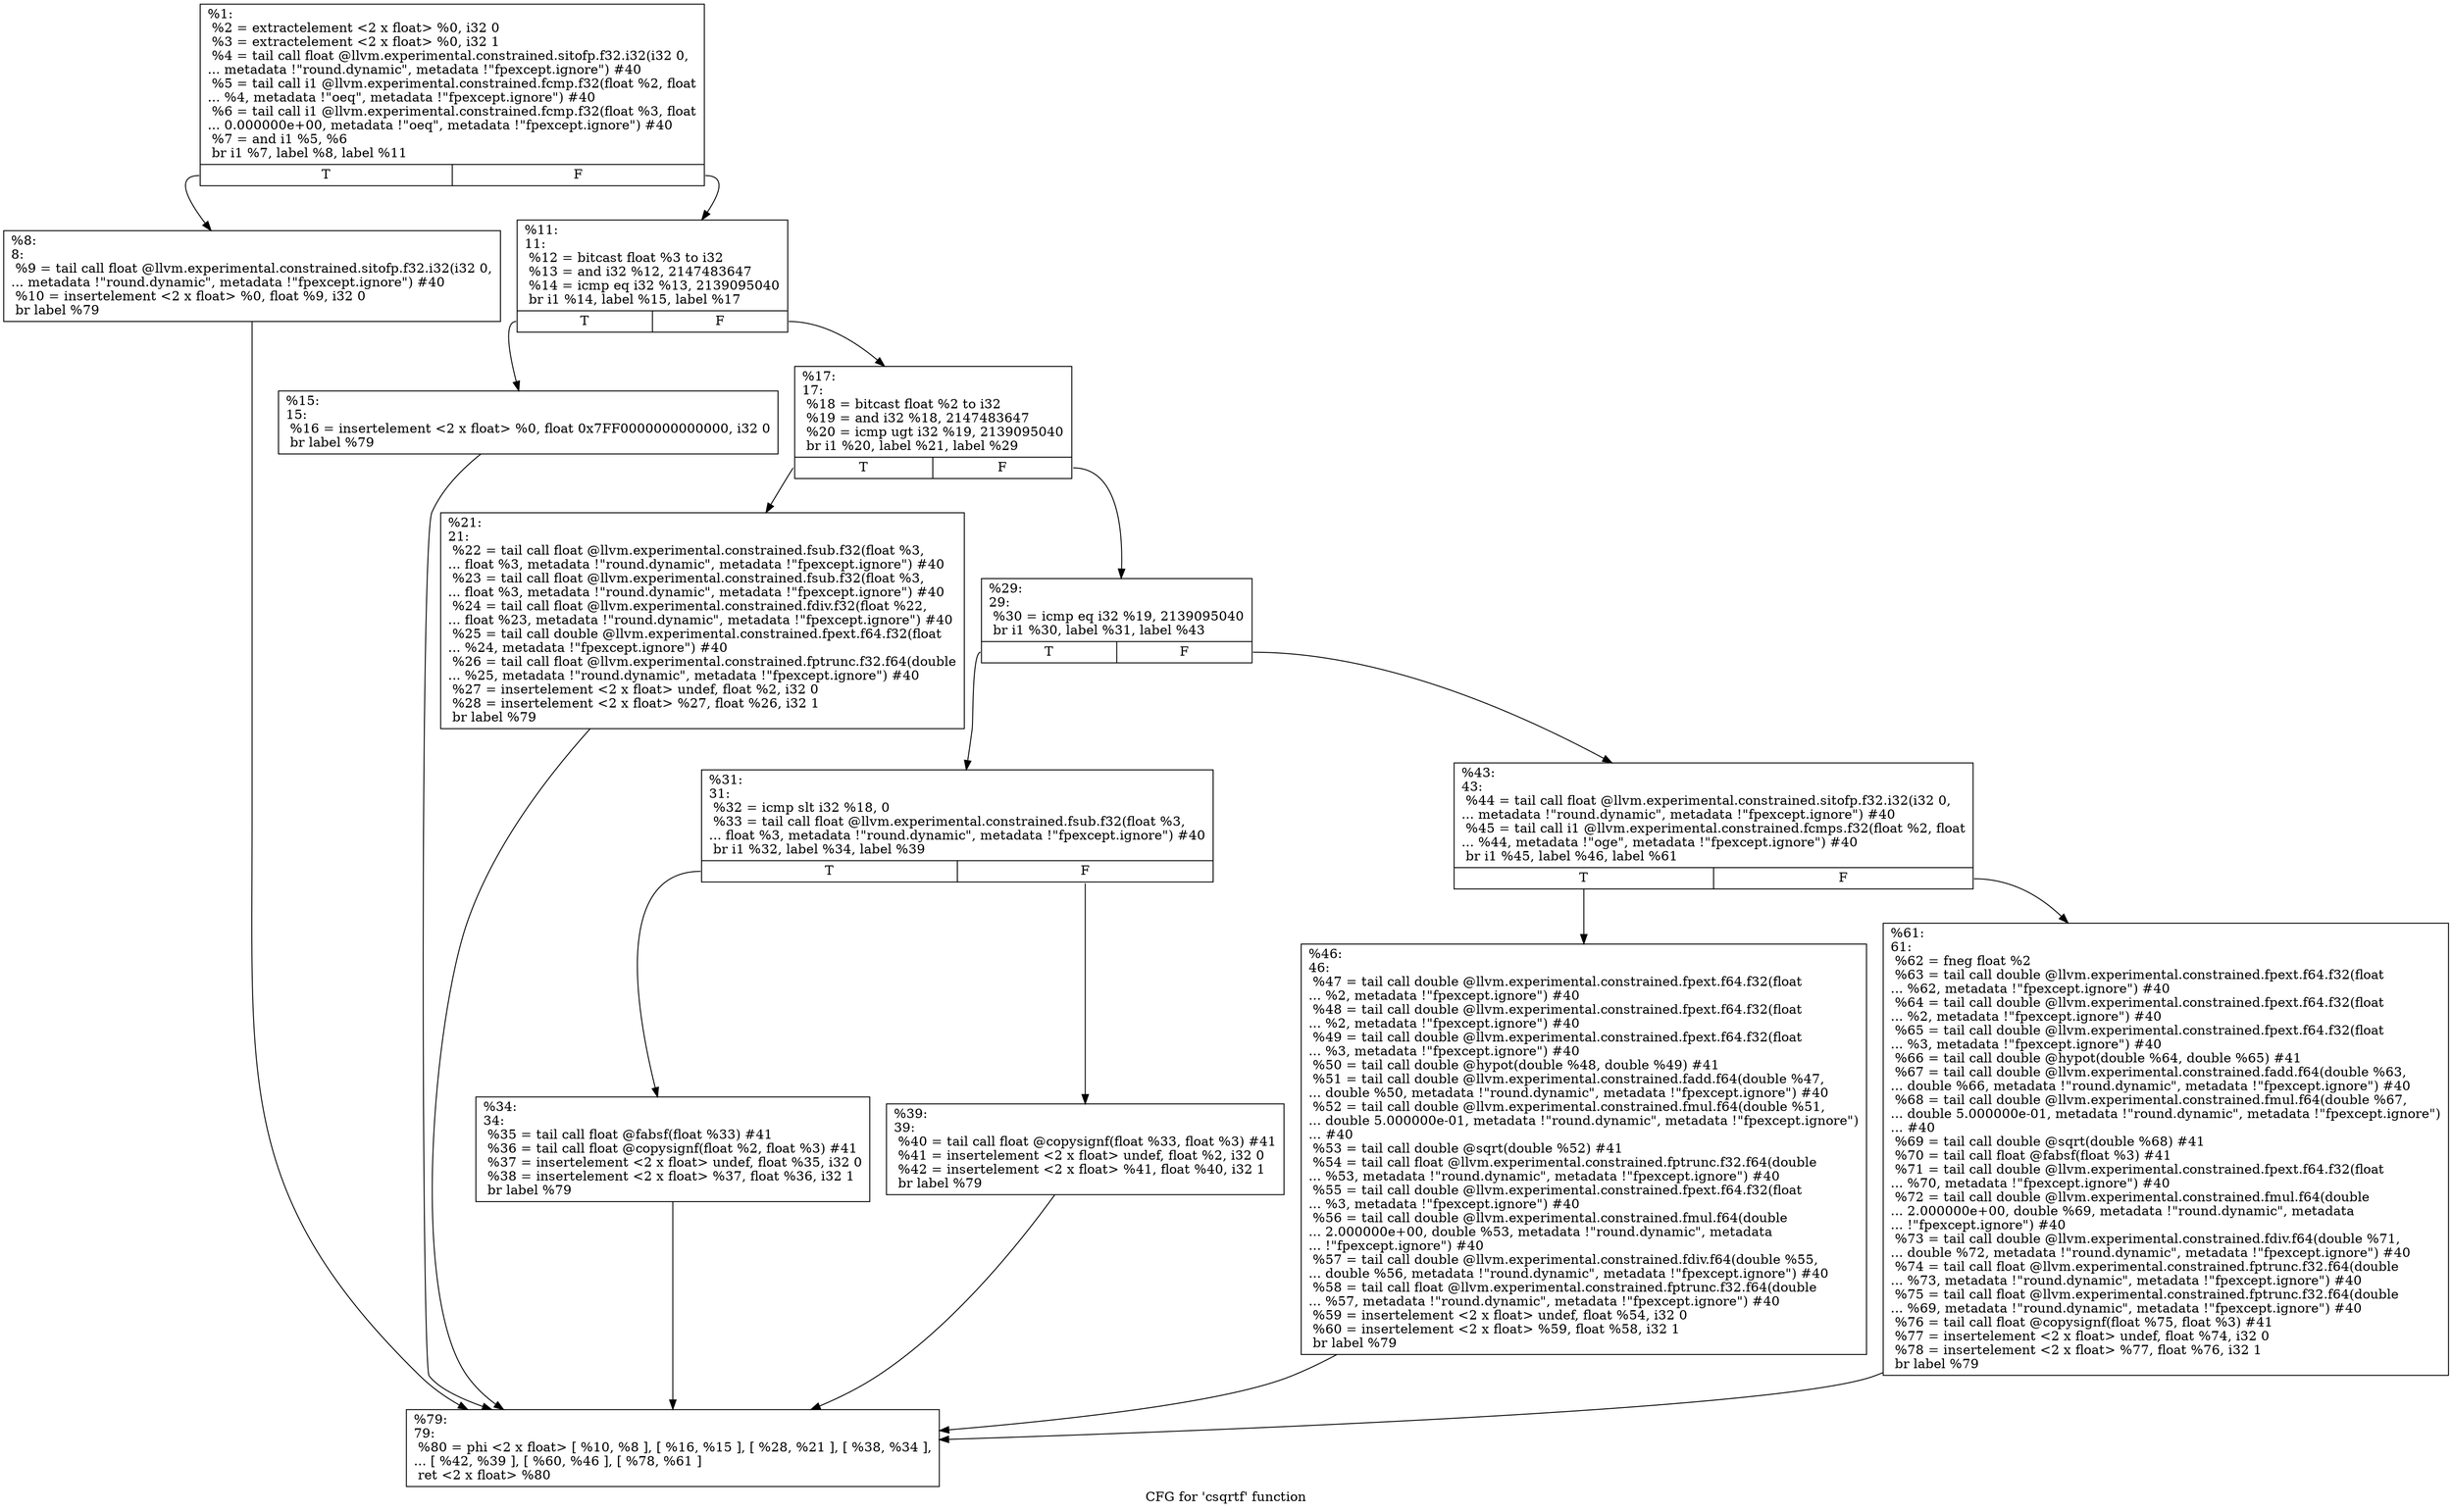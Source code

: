 digraph "CFG for 'csqrtf' function" {
	label="CFG for 'csqrtf' function";

	Node0x190fd80 [shape=record,label="{%1:\l  %2 = extractelement \<2 x float\> %0, i32 0\l  %3 = extractelement \<2 x float\> %0, i32 1\l  %4 = tail call float @llvm.experimental.constrained.sitofp.f32.i32(i32 0,\l... metadata !\"round.dynamic\", metadata !\"fpexcept.ignore\") #40\l  %5 = tail call i1 @llvm.experimental.constrained.fcmp.f32(float %2, float\l... %4, metadata !\"oeq\", metadata !\"fpexcept.ignore\") #40\l  %6 = tail call i1 @llvm.experimental.constrained.fcmp.f32(float %3, float\l... 0.000000e+00, metadata !\"oeq\", metadata !\"fpexcept.ignore\") #40\l  %7 = and i1 %5, %6\l  br i1 %7, label %8, label %11\l|{<s0>T|<s1>F}}"];
	Node0x190fd80:s0 -> Node0x1911060;
	Node0x190fd80:s1 -> Node0x19110b0;
	Node0x1911060 [shape=record,label="{%8:\l8:                                                \l  %9 = tail call float @llvm.experimental.constrained.sitofp.f32.i32(i32 0,\l... metadata !\"round.dynamic\", metadata !\"fpexcept.ignore\") #40\l  %10 = insertelement \<2 x float\> %0, float %9, i32 0\l  br label %79\l}"];
	Node0x1911060 -> Node0x1911420;
	Node0x19110b0 [shape=record,label="{%11:\l11:                                               \l  %12 = bitcast float %3 to i32\l  %13 = and i32 %12, 2147483647\l  %14 = icmp eq i32 %13, 2139095040\l  br i1 %14, label %15, label %17\l|{<s0>T|<s1>F}}"];
	Node0x19110b0:s0 -> Node0x1911100;
	Node0x19110b0:s1 -> Node0x1911150;
	Node0x1911100 [shape=record,label="{%15:\l15:                                               \l  %16 = insertelement \<2 x float\> %0, float 0x7FF0000000000000, i32 0\l  br label %79\l}"];
	Node0x1911100 -> Node0x1911420;
	Node0x1911150 [shape=record,label="{%17:\l17:                                               \l  %18 = bitcast float %2 to i32\l  %19 = and i32 %18, 2147483647\l  %20 = icmp ugt i32 %19, 2139095040\l  br i1 %20, label %21, label %29\l|{<s0>T|<s1>F}}"];
	Node0x1911150:s0 -> Node0x19111a0;
	Node0x1911150:s1 -> Node0x19111f0;
	Node0x19111a0 [shape=record,label="{%21:\l21:                                               \l  %22 = tail call float @llvm.experimental.constrained.fsub.f32(float %3,\l... float %3, metadata !\"round.dynamic\", metadata !\"fpexcept.ignore\") #40\l  %23 = tail call float @llvm.experimental.constrained.fsub.f32(float %3,\l... float %3, metadata !\"round.dynamic\", metadata !\"fpexcept.ignore\") #40\l  %24 = tail call float @llvm.experimental.constrained.fdiv.f32(float %22,\l... float %23, metadata !\"round.dynamic\", metadata !\"fpexcept.ignore\") #40\l  %25 = tail call double @llvm.experimental.constrained.fpext.f64.f32(float\l... %24, metadata !\"fpexcept.ignore\") #40\l  %26 = tail call float @llvm.experimental.constrained.fptrunc.f32.f64(double\l... %25, metadata !\"round.dynamic\", metadata !\"fpexcept.ignore\") #40\l  %27 = insertelement \<2 x float\> undef, float %2, i32 0\l  %28 = insertelement \<2 x float\> %27, float %26, i32 1\l  br label %79\l}"];
	Node0x19111a0 -> Node0x1911420;
	Node0x19111f0 [shape=record,label="{%29:\l29:                                               \l  %30 = icmp eq i32 %19, 2139095040\l  br i1 %30, label %31, label %43\l|{<s0>T|<s1>F}}"];
	Node0x19111f0:s0 -> Node0x1911240;
	Node0x19111f0:s1 -> Node0x1911330;
	Node0x1911240 [shape=record,label="{%31:\l31:                                               \l  %32 = icmp slt i32 %18, 0\l  %33 = tail call float @llvm.experimental.constrained.fsub.f32(float %3,\l... float %3, metadata !\"round.dynamic\", metadata !\"fpexcept.ignore\") #40\l  br i1 %32, label %34, label %39\l|{<s0>T|<s1>F}}"];
	Node0x1911240:s0 -> Node0x1911290;
	Node0x1911240:s1 -> Node0x19112e0;
	Node0x1911290 [shape=record,label="{%34:\l34:                                               \l  %35 = tail call float @fabsf(float %33) #41\l  %36 = tail call float @copysignf(float %2, float %3) #41\l  %37 = insertelement \<2 x float\> undef, float %35, i32 0\l  %38 = insertelement \<2 x float\> %37, float %36, i32 1\l  br label %79\l}"];
	Node0x1911290 -> Node0x1911420;
	Node0x19112e0 [shape=record,label="{%39:\l39:                                               \l  %40 = tail call float @copysignf(float %33, float %3) #41\l  %41 = insertelement \<2 x float\> undef, float %2, i32 0\l  %42 = insertelement \<2 x float\> %41, float %40, i32 1\l  br label %79\l}"];
	Node0x19112e0 -> Node0x1911420;
	Node0x1911330 [shape=record,label="{%43:\l43:                                               \l  %44 = tail call float @llvm.experimental.constrained.sitofp.f32.i32(i32 0,\l... metadata !\"round.dynamic\", metadata !\"fpexcept.ignore\") #40\l  %45 = tail call i1 @llvm.experimental.constrained.fcmps.f32(float %2, float\l... %44, metadata !\"oge\", metadata !\"fpexcept.ignore\") #40\l  br i1 %45, label %46, label %61\l|{<s0>T|<s1>F}}"];
	Node0x1911330:s0 -> Node0x1911380;
	Node0x1911330:s1 -> Node0x19113d0;
	Node0x1911380 [shape=record,label="{%46:\l46:                                               \l  %47 = tail call double @llvm.experimental.constrained.fpext.f64.f32(float\l... %2, metadata !\"fpexcept.ignore\") #40\l  %48 = tail call double @llvm.experimental.constrained.fpext.f64.f32(float\l... %2, metadata !\"fpexcept.ignore\") #40\l  %49 = tail call double @llvm.experimental.constrained.fpext.f64.f32(float\l... %3, metadata !\"fpexcept.ignore\") #40\l  %50 = tail call double @hypot(double %48, double %49) #41\l  %51 = tail call double @llvm.experimental.constrained.fadd.f64(double %47,\l... double %50, metadata !\"round.dynamic\", metadata !\"fpexcept.ignore\") #40\l  %52 = tail call double @llvm.experimental.constrained.fmul.f64(double %51,\l... double 5.000000e-01, metadata !\"round.dynamic\", metadata !\"fpexcept.ignore\")\l... #40\l  %53 = tail call double @sqrt(double %52) #41\l  %54 = tail call float @llvm.experimental.constrained.fptrunc.f32.f64(double\l... %53, metadata !\"round.dynamic\", metadata !\"fpexcept.ignore\") #40\l  %55 = tail call double @llvm.experimental.constrained.fpext.f64.f32(float\l... %3, metadata !\"fpexcept.ignore\") #40\l  %56 = tail call double @llvm.experimental.constrained.fmul.f64(double\l... 2.000000e+00, double %53, metadata !\"round.dynamic\", metadata\l... !\"fpexcept.ignore\") #40\l  %57 = tail call double @llvm.experimental.constrained.fdiv.f64(double %55,\l... double %56, metadata !\"round.dynamic\", metadata !\"fpexcept.ignore\") #40\l  %58 = tail call float @llvm.experimental.constrained.fptrunc.f32.f64(double\l... %57, metadata !\"round.dynamic\", metadata !\"fpexcept.ignore\") #40\l  %59 = insertelement \<2 x float\> undef, float %54, i32 0\l  %60 = insertelement \<2 x float\> %59, float %58, i32 1\l  br label %79\l}"];
	Node0x1911380 -> Node0x1911420;
	Node0x19113d0 [shape=record,label="{%61:\l61:                                               \l  %62 = fneg float %2\l  %63 = tail call double @llvm.experimental.constrained.fpext.f64.f32(float\l... %62, metadata !\"fpexcept.ignore\") #40\l  %64 = tail call double @llvm.experimental.constrained.fpext.f64.f32(float\l... %2, metadata !\"fpexcept.ignore\") #40\l  %65 = tail call double @llvm.experimental.constrained.fpext.f64.f32(float\l... %3, metadata !\"fpexcept.ignore\") #40\l  %66 = tail call double @hypot(double %64, double %65) #41\l  %67 = tail call double @llvm.experimental.constrained.fadd.f64(double %63,\l... double %66, metadata !\"round.dynamic\", metadata !\"fpexcept.ignore\") #40\l  %68 = tail call double @llvm.experimental.constrained.fmul.f64(double %67,\l... double 5.000000e-01, metadata !\"round.dynamic\", metadata !\"fpexcept.ignore\")\l... #40\l  %69 = tail call double @sqrt(double %68) #41\l  %70 = tail call float @fabsf(float %3) #41\l  %71 = tail call double @llvm.experimental.constrained.fpext.f64.f32(float\l... %70, metadata !\"fpexcept.ignore\") #40\l  %72 = tail call double @llvm.experimental.constrained.fmul.f64(double\l... 2.000000e+00, double %69, metadata !\"round.dynamic\", metadata\l... !\"fpexcept.ignore\") #40\l  %73 = tail call double @llvm.experimental.constrained.fdiv.f64(double %71,\l... double %72, metadata !\"round.dynamic\", metadata !\"fpexcept.ignore\") #40\l  %74 = tail call float @llvm.experimental.constrained.fptrunc.f32.f64(double\l... %73, metadata !\"round.dynamic\", metadata !\"fpexcept.ignore\") #40\l  %75 = tail call float @llvm.experimental.constrained.fptrunc.f32.f64(double\l... %69, metadata !\"round.dynamic\", metadata !\"fpexcept.ignore\") #40\l  %76 = tail call float @copysignf(float %75, float %3) #41\l  %77 = insertelement \<2 x float\> undef, float %74, i32 0\l  %78 = insertelement \<2 x float\> %77, float %76, i32 1\l  br label %79\l}"];
	Node0x19113d0 -> Node0x1911420;
	Node0x1911420 [shape=record,label="{%79:\l79:                                               \l  %80 = phi \<2 x float\> [ %10, %8 ], [ %16, %15 ], [ %28, %21 ], [ %38, %34 ],\l... [ %42, %39 ], [ %60, %46 ], [ %78, %61 ]\l  ret \<2 x float\> %80\l}"];
}

